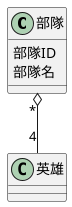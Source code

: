 @startuml

class "部隊" as Entity {
    部隊ID
    部隊名
}

class "英雄" as Hero {
}
Entity "*" o-- "4" Hero

@enduml